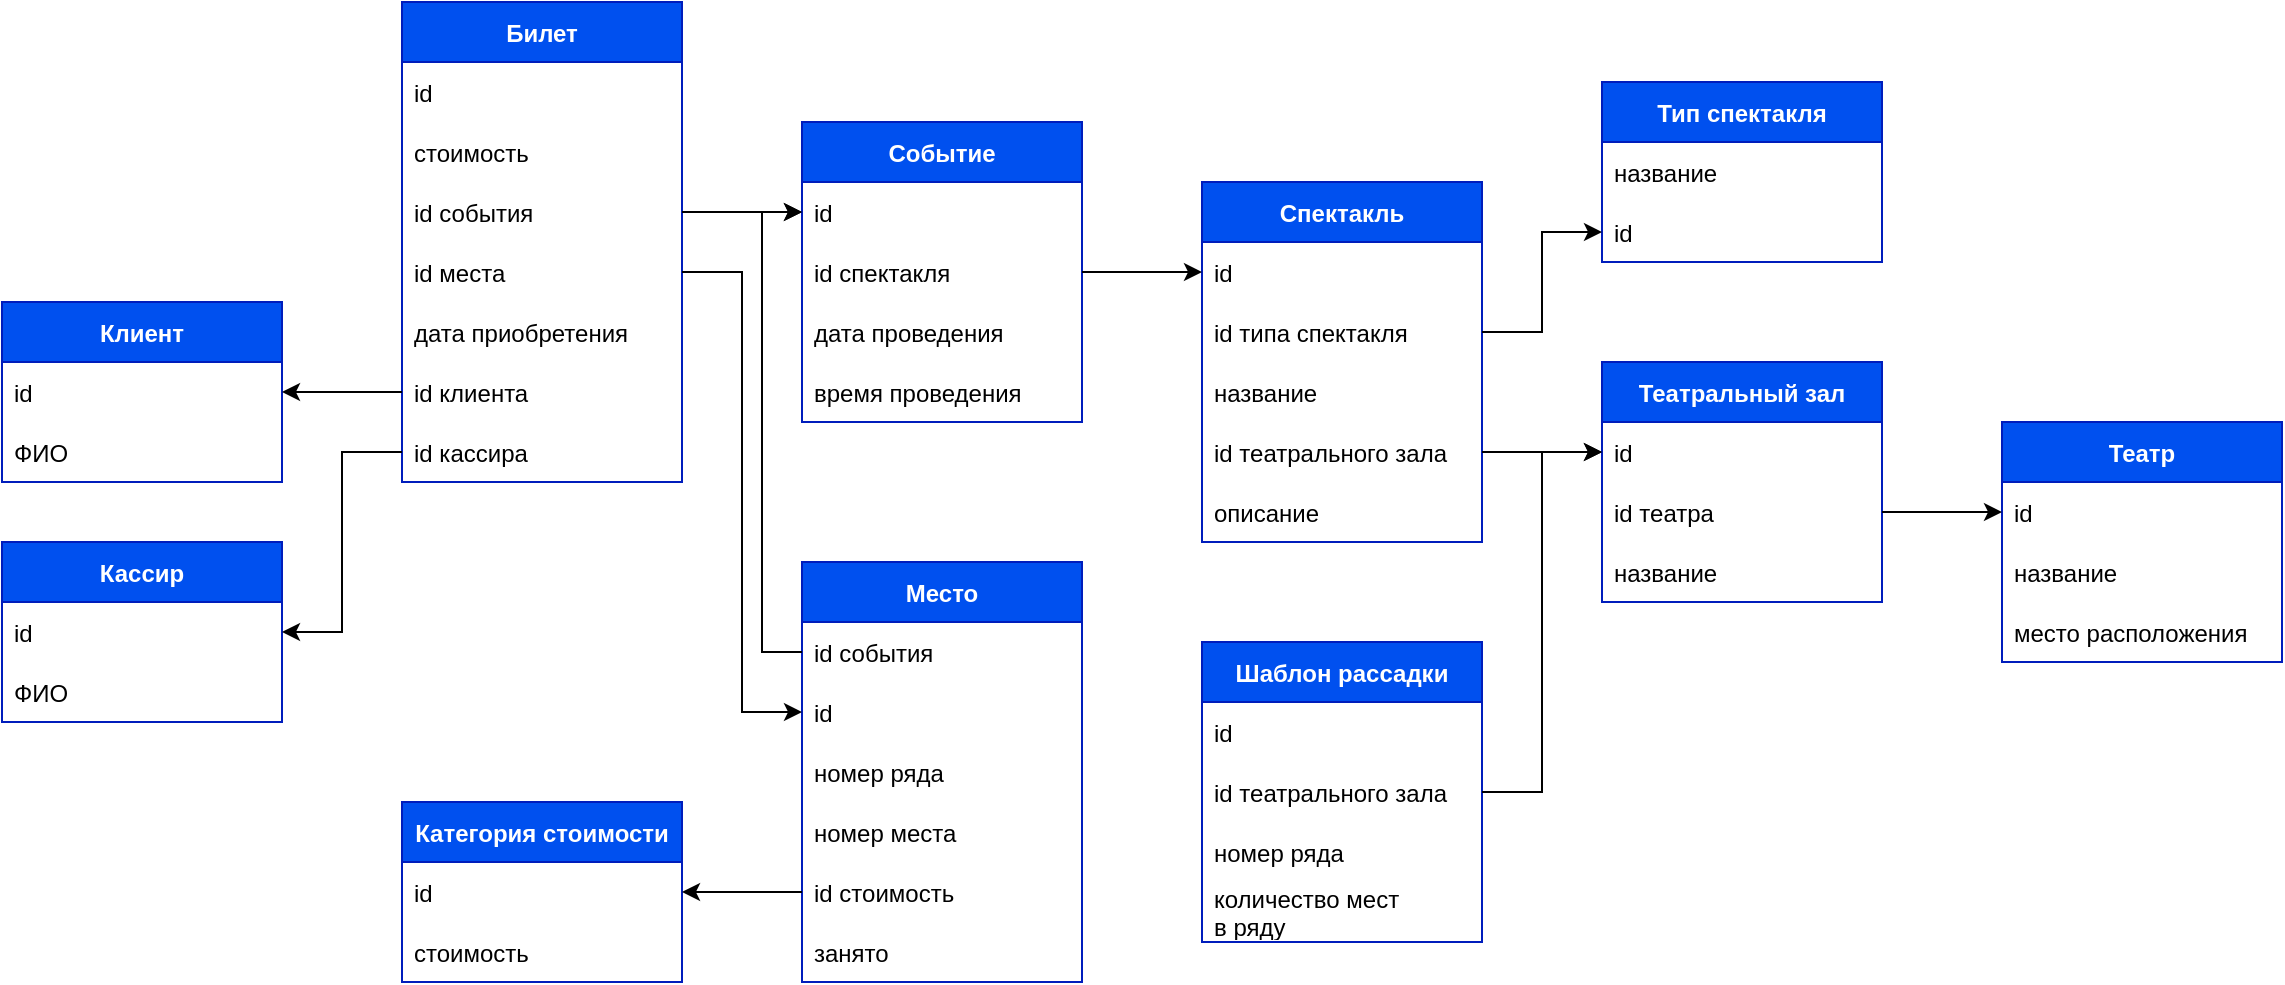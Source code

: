 <mxfile version="19.0.0" type="device"><diagram id="gNP2xzyPsT_2dnPpwgZR" name="Page-1"><mxGraphModel dx="1422" dy="736" grid="1" gridSize="10" guides="1" tooltips="1" connect="1" arrows="1" fold="1" page="1" pageScale="1" pageWidth="850" pageHeight="1100" math="0" shadow="0"><root><mxCell id="0"/><mxCell id="1" parent="0"/><mxCell id="uSF_EjLy_AAN-r5i-1au-14" value="Кассир" style="swimlane;fontStyle=1;childLayout=stackLayout;horizontal=1;startSize=30;horizontalStack=0;resizeParent=1;resizeParentMax=0;resizeLast=0;collapsible=1;marginBottom=0;fillColor=#0050ef;fontColor=#ffffff;strokeColor=#001DBC;fontSize=12;" vertex="1" parent="1"><mxGeometry x="40" y="310" width="140" height="90" as="geometry"/></mxCell><mxCell id="uSF_EjLy_AAN-r5i-1au-15" value="id" style="text;strokeColor=none;fillColor=none;align=left;verticalAlign=middle;spacingLeft=4;spacingRight=4;overflow=hidden;points=[[0,0.5],[1,0.5]];portConstraint=eastwest;rotatable=0;" vertex="1" parent="uSF_EjLy_AAN-r5i-1au-14"><mxGeometry y="30" width="140" height="30" as="geometry"/></mxCell><mxCell id="uSF_EjLy_AAN-r5i-1au-16" value="ФИО" style="text;strokeColor=none;fillColor=none;align=left;verticalAlign=middle;spacingLeft=4;spacingRight=4;overflow=hidden;points=[[0,0.5],[1,0.5]];portConstraint=eastwest;rotatable=0;" vertex="1" parent="uSF_EjLy_AAN-r5i-1au-14"><mxGeometry y="60" width="140" height="30" as="geometry"/></mxCell><mxCell id="uSF_EjLy_AAN-r5i-1au-18" value="Театр" style="swimlane;fontStyle=1;childLayout=stackLayout;horizontal=1;startSize=30;horizontalStack=0;resizeParent=1;resizeParentMax=0;resizeLast=0;collapsible=1;marginBottom=0;fillColor=#0050ef;fontColor=#ffffff;strokeColor=#001DBC;fontSize=12;" vertex="1" parent="1"><mxGeometry x="1040" y="250" width="140" height="120" as="geometry"/></mxCell><mxCell id="uSF_EjLy_AAN-r5i-1au-19" value="id" style="text;strokeColor=none;fillColor=none;align=left;verticalAlign=middle;spacingLeft=4;spacingRight=4;overflow=hidden;points=[[0,0.5],[1,0.5]];portConstraint=eastwest;rotatable=0;" vertex="1" parent="uSF_EjLy_AAN-r5i-1au-18"><mxGeometry y="30" width="140" height="30" as="geometry"/></mxCell><mxCell id="uSF_EjLy_AAN-r5i-1au-20" value="название" style="text;strokeColor=none;fillColor=none;align=left;verticalAlign=middle;spacingLeft=4;spacingRight=4;overflow=hidden;points=[[0,0.5],[1,0.5]];portConstraint=eastwest;rotatable=0;" vertex="1" parent="uSF_EjLy_AAN-r5i-1au-18"><mxGeometry y="60" width="140" height="30" as="geometry"/></mxCell><mxCell id="uSF_EjLy_AAN-r5i-1au-22" value="место расположения" style="text;strokeColor=none;fillColor=none;align=left;verticalAlign=middle;spacingLeft=4;spacingRight=4;overflow=hidden;points=[[0,0.5],[1,0.5]];portConstraint=eastwest;rotatable=0;fontSize=12;" vertex="1" parent="uSF_EjLy_AAN-r5i-1au-18"><mxGeometry y="90" width="140" height="30" as="geometry"/></mxCell><mxCell id="uSF_EjLy_AAN-r5i-1au-23" value="Событие" style="swimlane;fontStyle=1;childLayout=stackLayout;horizontal=1;startSize=30;horizontalStack=0;resizeParent=1;resizeParentMax=0;resizeLast=0;collapsible=1;marginBottom=0;fillColor=#0050ef;fontColor=#ffffff;strokeColor=#001DBC;fontSize=12;" vertex="1" parent="1"><mxGeometry x="440" y="100" width="140" height="150" as="geometry"/></mxCell><mxCell id="uSF_EjLy_AAN-r5i-1au-24" value="id" style="text;strokeColor=none;fillColor=none;align=left;verticalAlign=middle;spacingLeft=4;spacingRight=4;overflow=hidden;points=[[0,0.5],[1,0.5]];portConstraint=eastwest;rotatable=0;" vertex="1" parent="uSF_EjLy_AAN-r5i-1au-23"><mxGeometry y="30" width="140" height="30" as="geometry"/></mxCell><mxCell id="uSF_EjLy_AAN-r5i-1au-25" value="id спектакля" style="text;strokeColor=none;fillColor=none;align=left;verticalAlign=middle;spacingLeft=4;spacingRight=4;overflow=hidden;points=[[0,0.5],[1,0.5]];portConstraint=eastwest;rotatable=0;" vertex="1" parent="uSF_EjLy_AAN-r5i-1au-23"><mxGeometry y="60" width="140" height="30" as="geometry"/></mxCell><mxCell id="uSF_EjLy_AAN-r5i-1au-26" value="дата проведения" style="text;strokeColor=none;fillColor=none;align=left;verticalAlign=middle;spacingLeft=4;spacingRight=4;overflow=hidden;points=[[0,0.5],[1,0.5]];portConstraint=eastwest;rotatable=0;fontSize=12;" vertex="1" parent="uSF_EjLy_AAN-r5i-1au-23"><mxGeometry y="90" width="140" height="30" as="geometry"/></mxCell><mxCell id="uSF_EjLy_AAN-r5i-1au-45" value="время проведения" style="text;strokeColor=none;fillColor=none;align=left;verticalAlign=middle;spacingLeft=4;spacingRight=4;overflow=hidden;points=[[0,0.5],[1,0.5]];portConstraint=eastwest;rotatable=0;fontSize=12;" vertex="1" parent="uSF_EjLy_AAN-r5i-1au-23"><mxGeometry y="120" width="140" height="30" as="geometry"/></mxCell><mxCell id="uSF_EjLy_AAN-r5i-1au-27" value="Билет" style="swimlane;fontStyle=1;childLayout=stackLayout;horizontal=1;startSize=30;horizontalStack=0;resizeParent=1;resizeParentMax=0;resizeLast=0;collapsible=1;marginBottom=0;fillColor=#0050ef;fontColor=#ffffff;strokeColor=#001DBC;fontSize=12;" vertex="1" parent="1"><mxGeometry x="240" y="40" width="140" height="240" as="geometry"/></mxCell><mxCell id="uSF_EjLy_AAN-r5i-1au-28" value="id" style="text;strokeColor=none;fillColor=none;align=left;verticalAlign=middle;spacingLeft=4;spacingRight=4;overflow=hidden;points=[[0,0.5],[1,0.5]];portConstraint=eastwest;rotatable=0;" vertex="1" parent="uSF_EjLy_AAN-r5i-1au-27"><mxGeometry y="30" width="140" height="30" as="geometry"/></mxCell><mxCell id="uSF_EjLy_AAN-r5i-1au-30" value="стоимость" style="text;strokeColor=none;fillColor=none;align=left;verticalAlign=middle;spacingLeft=4;spacingRight=4;overflow=hidden;points=[[0,0.5],[1,0.5]];portConstraint=eastwest;rotatable=0;fontSize=12;" vertex="1" parent="uSF_EjLy_AAN-r5i-1au-27"><mxGeometry y="60" width="140" height="30" as="geometry"/></mxCell><mxCell id="uSF_EjLy_AAN-r5i-1au-31" value="id события" style="text;strokeColor=none;fillColor=none;align=left;verticalAlign=middle;spacingLeft=4;spacingRight=4;overflow=hidden;points=[[0,0.5],[1,0.5]];portConstraint=eastwest;rotatable=0;fontSize=12;" vertex="1" parent="uSF_EjLy_AAN-r5i-1au-27"><mxGeometry y="90" width="140" height="30" as="geometry"/></mxCell><mxCell id="uSF_EjLy_AAN-r5i-1au-29" value="id места" style="text;strokeColor=none;fillColor=none;align=left;verticalAlign=middle;spacingLeft=4;spacingRight=4;overflow=hidden;points=[[0,0.5],[1,0.5]];portConstraint=eastwest;rotatable=0;" vertex="1" parent="uSF_EjLy_AAN-r5i-1au-27"><mxGeometry y="120" width="140" height="30" as="geometry"/></mxCell><mxCell id="uSF_EjLy_AAN-r5i-1au-32" value="дата приобретения" style="text;strokeColor=none;fillColor=none;align=left;verticalAlign=middle;spacingLeft=4;spacingRight=4;overflow=hidden;points=[[0,0.5],[1,0.5]];portConstraint=eastwest;rotatable=0;fontSize=12;" vertex="1" parent="uSF_EjLy_AAN-r5i-1au-27"><mxGeometry y="150" width="140" height="30" as="geometry"/></mxCell><mxCell id="uSF_EjLy_AAN-r5i-1au-33" value="id клиента" style="text;strokeColor=none;fillColor=none;align=left;verticalAlign=middle;spacingLeft=4;spacingRight=4;overflow=hidden;points=[[0,0.5],[1,0.5]];portConstraint=eastwest;rotatable=0;fontSize=12;" vertex="1" parent="uSF_EjLy_AAN-r5i-1au-27"><mxGeometry y="180" width="140" height="30" as="geometry"/></mxCell><mxCell id="uSF_EjLy_AAN-r5i-1au-34" value="id кассира" style="text;strokeColor=none;fillColor=none;align=left;verticalAlign=middle;spacingLeft=4;spacingRight=4;overflow=hidden;points=[[0,0.5],[1,0.5]];portConstraint=eastwest;rotatable=0;fontSize=12;" vertex="1" parent="uSF_EjLy_AAN-r5i-1au-27"><mxGeometry y="210" width="140" height="30" as="geometry"/></mxCell><mxCell id="uSF_EjLy_AAN-r5i-1au-35" value="Клиент" style="swimlane;fontStyle=1;childLayout=stackLayout;horizontal=1;startSize=30;horizontalStack=0;resizeParent=1;resizeParentMax=0;resizeLast=0;collapsible=1;marginBottom=0;fillColor=#0050ef;fontColor=#ffffff;strokeColor=#001DBC;fontSize=12;" vertex="1" parent="1"><mxGeometry x="40" y="190" width="140" height="90" as="geometry"/></mxCell><mxCell id="uSF_EjLy_AAN-r5i-1au-36" value="id" style="text;strokeColor=none;fillColor=none;align=left;verticalAlign=middle;spacingLeft=4;spacingRight=4;overflow=hidden;points=[[0,0.5],[1,0.5]];portConstraint=eastwest;rotatable=0;" vertex="1" parent="uSF_EjLy_AAN-r5i-1au-35"><mxGeometry y="30" width="140" height="30" as="geometry"/></mxCell><mxCell id="uSF_EjLy_AAN-r5i-1au-37" value="ФИО" style="text;strokeColor=none;fillColor=none;align=left;verticalAlign=middle;spacingLeft=4;spacingRight=4;overflow=hidden;points=[[0,0.5],[1,0.5]];portConstraint=eastwest;rotatable=0;" vertex="1" parent="uSF_EjLy_AAN-r5i-1au-35"><mxGeometry y="60" width="140" height="30" as="geometry"/></mxCell><mxCell id="uSF_EjLy_AAN-r5i-1au-41" value="Спектакль" style="swimlane;fontStyle=1;childLayout=stackLayout;horizontal=1;startSize=30;horizontalStack=0;resizeParent=1;resizeParentMax=0;resizeLast=0;collapsible=1;marginBottom=0;fillColor=#0050ef;fontColor=#ffffff;strokeColor=#001DBC;fontSize=12;" vertex="1" parent="1"><mxGeometry x="640" y="130" width="140" height="180" as="geometry"/></mxCell><mxCell id="uSF_EjLy_AAN-r5i-1au-42" value="id" style="text;strokeColor=none;fillColor=none;align=left;verticalAlign=middle;spacingLeft=4;spacingRight=4;overflow=hidden;points=[[0,0.5],[1,0.5]];portConstraint=eastwest;rotatable=0;" vertex="1" parent="uSF_EjLy_AAN-r5i-1au-41"><mxGeometry y="30" width="140" height="30" as="geometry"/></mxCell><mxCell id="uSF_EjLy_AAN-r5i-1au-65" value="id типа спектакля" style="text;strokeColor=none;fillColor=none;align=left;verticalAlign=middle;spacingLeft=4;spacingRight=4;overflow=hidden;points=[[0,0.5],[1,0.5]];portConstraint=eastwest;rotatable=0;fontSize=12;" vertex="1" parent="uSF_EjLy_AAN-r5i-1au-41"><mxGeometry y="60" width="140" height="30" as="geometry"/></mxCell><mxCell id="uSF_EjLy_AAN-r5i-1au-43" value="название" style="text;strokeColor=none;fillColor=none;align=left;verticalAlign=middle;spacingLeft=4;spacingRight=4;overflow=hidden;points=[[0,0.5],[1,0.5]];portConstraint=eastwest;rotatable=0;" vertex="1" parent="uSF_EjLy_AAN-r5i-1au-41"><mxGeometry y="90" width="140" height="30" as="geometry"/></mxCell><mxCell id="uSF_EjLy_AAN-r5i-1au-44" value="id театрального зала" style="text;strokeColor=none;fillColor=none;align=left;verticalAlign=middle;spacingLeft=4;spacingRight=4;overflow=hidden;points=[[0,0.5],[1,0.5]];portConstraint=eastwest;rotatable=0;fontSize=12;" vertex="1" parent="uSF_EjLy_AAN-r5i-1au-41"><mxGeometry y="120" width="140" height="30" as="geometry"/></mxCell><mxCell id="uSF_EjLy_AAN-r5i-1au-64" value="описание" style="text;strokeColor=none;fillColor=none;align=left;verticalAlign=middle;spacingLeft=4;spacingRight=4;overflow=hidden;points=[[0,0.5],[1,0.5]];portConstraint=eastwest;rotatable=0;fontSize=12;" vertex="1" parent="uSF_EjLy_AAN-r5i-1au-41"><mxGeometry y="150" width="140" height="30" as="geometry"/></mxCell><mxCell id="uSF_EjLy_AAN-r5i-1au-46" style="edgeStyle=orthogonalEdgeStyle;rounded=0;orthogonalLoop=1;jettySize=auto;html=1;entryX=0;entryY=0.5;entryDx=0;entryDy=0;fontSize=12;" edge="1" parent="1" source="uSF_EjLy_AAN-r5i-1au-31" target="uSF_EjLy_AAN-r5i-1au-24"><mxGeometry relative="1" as="geometry"/></mxCell><mxCell id="uSF_EjLy_AAN-r5i-1au-47" style="edgeStyle=orthogonalEdgeStyle;rounded=0;orthogonalLoop=1;jettySize=auto;html=1;entryX=0;entryY=0.5;entryDx=0;entryDy=0;fontSize=12;" edge="1" parent="1" source="uSF_EjLy_AAN-r5i-1au-25" target="uSF_EjLy_AAN-r5i-1au-42"><mxGeometry relative="1" as="geometry"/></mxCell><mxCell id="uSF_EjLy_AAN-r5i-1au-49" style="edgeStyle=orthogonalEdgeStyle;rounded=0;orthogonalLoop=1;jettySize=auto;html=1;entryX=1;entryY=0.5;entryDx=0;entryDy=0;fontSize=12;" edge="1" parent="1" source="uSF_EjLy_AAN-r5i-1au-33" target="uSF_EjLy_AAN-r5i-1au-36"><mxGeometry relative="1" as="geometry"/></mxCell><mxCell id="uSF_EjLy_AAN-r5i-1au-50" style="edgeStyle=orthogonalEdgeStyle;rounded=0;orthogonalLoop=1;jettySize=auto;html=1;entryX=1;entryY=0.5;entryDx=0;entryDy=0;fontSize=12;" edge="1" parent="1" source="uSF_EjLy_AAN-r5i-1au-34" target="uSF_EjLy_AAN-r5i-1au-15"><mxGeometry relative="1" as="geometry"/></mxCell><mxCell id="uSF_EjLy_AAN-r5i-1au-51" value="Театральный зал" style="swimlane;fontStyle=1;childLayout=stackLayout;horizontal=1;startSize=30;horizontalStack=0;resizeParent=1;resizeParentMax=0;resizeLast=0;collapsible=1;marginBottom=0;fillColor=#0050ef;fontColor=#ffffff;strokeColor=#001DBC;fontSize=12;" vertex="1" parent="1"><mxGeometry x="840" y="220" width="140" height="120" as="geometry"/></mxCell><mxCell id="uSF_EjLy_AAN-r5i-1au-52" value="id" style="text;strokeColor=none;fillColor=none;align=left;verticalAlign=middle;spacingLeft=4;spacingRight=4;overflow=hidden;points=[[0,0.5],[1,0.5]];portConstraint=eastwest;rotatable=0;" vertex="1" parent="uSF_EjLy_AAN-r5i-1au-51"><mxGeometry y="30" width="140" height="30" as="geometry"/></mxCell><mxCell id="uSF_EjLy_AAN-r5i-1au-53" value="id театра" style="text;strokeColor=none;fillColor=none;align=left;verticalAlign=middle;spacingLeft=4;spacingRight=4;overflow=hidden;points=[[0,0.5],[1,0.5]];portConstraint=eastwest;rotatable=0;" vertex="1" parent="uSF_EjLy_AAN-r5i-1au-51"><mxGeometry y="60" width="140" height="30" as="geometry"/></mxCell><mxCell id="uSF_EjLy_AAN-r5i-1au-63" value="название" style="text;strokeColor=none;fillColor=none;align=left;verticalAlign=middle;spacingLeft=4;spacingRight=4;overflow=hidden;points=[[0,0.5],[1,0.5]];portConstraint=eastwest;rotatable=0;fontSize=12;" vertex="1" parent="uSF_EjLy_AAN-r5i-1au-51"><mxGeometry y="90" width="140" height="30" as="geometry"/></mxCell><mxCell id="uSF_EjLy_AAN-r5i-1au-56" style="edgeStyle=orthogonalEdgeStyle;rounded=0;orthogonalLoop=1;jettySize=auto;html=1;fontSize=12;" edge="1" parent="1" source="uSF_EjLy_AAN-r5i-1au-44" target="uSF_EjLy_AAN-r5i-1au-52"><mxGeometry relative="1" as="geometry"/></mxCell><mxCell id="uSF_EjLy_AAN-r5i-1au-57" style="edgeStyle=orthogonalEdgeStyle;rounded=0;orthogonalLoop=1;jettySize=auto;html=1;entryX=0;entryY=0.5;entryDx=0;entryDy=0;fontSize=12;" edge="1" parent="1" source="uSF_EjLy_AAN-r5i-1au-53" target="uSF_EjLy_AAN-r5i-1au-19"><mxGeometry relative="1" as="geometry"/></mxCell><mxCell id="uSF_EjLy_AAN-r5i-1au-58" value="Шаблон рассадки" style="swimlane;fontStyle=1;childLayout=stackLayout;horizontal=1;startSize=30;horizontalStack=0;resizeParent=1;resizeParentMax=0;resizeLast=0;collapsible=1;marginBottom=0;fillColor=#0050ef;fontColor=#ffffff;strokeColor=#001DBC;fontSize=12;" vertex="1" parent="1"><mxGeometry x="640" y="360" width="140" height="150" as="geometry"/></mxCell><mxCell id="uSF_EjLy_AAN-r5i-1au-59" value="id" style="text;strokeColor=none;fillColor=none;align=left;verticalAlign=middle;spacingLeft=4;spacingRight=4;overflow=hidden;points=[[0,0.5],[1,0.5]];portConstraint=eastwest;rotatable=0;" vertex="1" parent="uSF_EjLy_AAN-r5i-1au-58"><mxGeometry y="30" width="140" height="30" as="geometry"/></mxCell><mxCell id="uSF_EjLy_AAN-r5i-1au-60" value="id театрального зала" style="text;strokeColor=none;fillColor=none;align=left;verticalAlign=middle;spacingLeft=4;spacingRight=4;overflow=hidden;points=[[0,0.5],[1,0.5]];portConstraint=eastwest;rotatable=0;" vertex="1" parent="uSF_EjLy_AAN-r5i-1au-58"><mxGeometry y="60" width="140" height="30" as="geometry"/></mxCell><mxCell id="uSF_EjLy_AAN-r5i-1au-72" value="номер ряда" style="text;strokeColor=none;fillColor=none;align=left;verticalAlign=middle;spacingLeft=4;spacingRight=4;overflow=hidden;points=[[0,0.5],[1,0.5]];portConstraint=eastwest;rotatable=0;fontSize=12;" vertex="1" parent="uSF_EjLy_AAN-r5i-1au-58"><mxGeometry y="90" width="140" height="30" as="geometry"/></mxCell><mxCell id="uSF_EjLy_AAN-r5i-1au-73" value="количество мест&#10;в ряду" style="text;strokeColor=none;fillColor=none;align=left;verticalAlign=middle;spacingLeft=4;spacingRight=4;overflow=hidden;points=[[0,0.5],[1,0.5]];portConstraint=eastwest;rotatable=0;fontSize=12;" vertex="1" parent="uSF_EjLy_AAN-r5i-1au-58"><mxGeometry y="120" width="140" height="30" as="geometry"/></mxCell><mxCell id="uSF_EjLy_AAN-r5i-1au-66" value="Тип спектакля" style="swimlane;fontStyle=1;childLayout=stackLayout;horizontal=1;startSize=30;horizontalStack=0;resizeParent=1;resizeParentMax=0;resizeLast=0;collapsible=1;marginBottom=0;fillColor=#0050ef;fontColor=#ffffff;strokeColor=#001DBC;fontSize=12;" vertex="1" parent="1"><mxGeometry x="840" y="80" width="140" height="90" as="geometry"/></mxCell><mxCell id="uSF_EjLy_AAN-r5i-1au-68" value="название" style="text;strokeColor=none;fillColor=none;align=left;verticalAlign=middle;spacingLeft=4;spacingRight=4;overflow=hidden;points=[[0,0.5],[1,0.5]];portConstraint=eastwest;rotatable=0;" vertex="1" parent="uSF_EjLy_AAN-r5i-1au-66"><mxGeometry y="30" width="140" height="30" as="geometry"/></mxCell><mxCell id="uSF_EjLy_AAN-r5i-1au-67" value="id" style="text;strokeColor=none;fillColor=none;align=left;verticalAlign=middle;spacingLeft=4;spacingRight=4;overflow=hidden;points=[[0,0.5],[1,0.5]];portConstraint=eastwest;rotatable=0;" vertex="1" parent="uSF_EjLy_AAN-r5i-1au-66"><mxGeometry y="60" width="140" height="30" as="geometry"/></mxCell><mxCell id="uSF_EjLy_AAN-r5i-1au-69" style="edgeStyle=orthogonalEdgeStyle;rounded=0;orthogonalLoop=1;jettySize=auto;html=1;entryX=0;entryY=0.5;entryDx=0;entryDy=0;fontSize=12;" edge="1" parent="1" source="uSF_EjLy_AAN-r5i-1au-65" target="uSF_EjLy_AAN-r5i-1au-67"><mxGeometry relative="1" as="geometry"/></mxCell><mxCell id="uSF_EjLy_AAN-r5i-1au-71" style="edgeStyle=orthogonalEdgeStyle;rounded=0;orthogonalLoop=1;jettySize=auto;html=1;entryX=0;entryY=0.5;entryDx=0;entryDy=0;fontSize=12;" edge="1" parent="1" source="uSF_EjLy_AAN-r5i-1au-60" target="uSF_EjLy_AAN-r5i-1au-52"><mxGeometry relative="1" as="geometry"/></mxCell><mxCell id="uSF_EjLy_AAN-r5i-1au-74" value="Место" style="swimlane;fontStyle=1;childLayout=stackLayout;horizontal=1;startSize=30;horizontalStack=0;resizeParent=1;resizeParentMax=0;resizeLast=0;collapsible=1;marginBottom=0;fillColor=#0050ef;fontColor=#ffffff;strokeColor=#001DBC;fontSize=12;" vertex="1" parent="1"><mxGeometry x="440" y="320" width="140" height="210" as="geometry"/></mxCell><mxCell id="uSF_EjLy_AAN-r5i-1au-76" value="id события" style="text;strokeColor=none;fillColor=none;align=left;verticalAlign=middle;spacingLeft=4;spacingRight=4;overflow=hidden;points=[[0,0.5],[1,0.5]];portConstraint=eastwest;rotatable=0;" vertex="1" parent="uSF_EjLy_AAN-r5i-1au-74"><mxGeometry y="30" width="140" height="30" as="geometry"/></mxCell><mxCell id="uSF_EjLy_AAN-r5i-1au-75" value="id" style="text;strokeColor=none;fillColor=none;align=left;verticalAlign=middle;spacingLeft=4;spacingRight=4;overflow=hidden;points=[[0,0.5],[1,0.5]];portConstraint=eastwest;rotatable=0;" vertex="1" parent="uSF_EjLy_AAN-r5i-1au-74"><mxGeometry y="60" width="140" height="30" as="geometry"/></mxCell><mxCell id="uSF_EjLy_AAN-r5i-1au-77" value="номер ряда" style="text;strokeColor=none;fillColor=none;align=left;verticalAlign=middle;spacingLeft=4;spacingRight=4;overflow=hidden;points=[[0,0.5],[1,0.5]];portConstraint=eastwest;rotatable=0;fontSize=12;" vertex="1" parent="uSF_EjLy_AAN-r5i-1au-74"><mxGeometry y="90" width="140" height="30" as="geometry"/></mxCell><mxCell id="uSF_EjLy_AAN-r5i-1au-78" value="номер места" style="text;strokeColor=none;fillColor=none;align=left;verticalAlign=middle;spacingLeft=4;spacingRight=4;overflow=hidden;points=[[0,0.5],[1,0.5]];portConstraint=eastwest;rotatable=0;fontSize=12;" vertex="1" parent="uSF_EjLy_AAN-r5i-1au-74"><mxGeometry y="120" width="140" height="30" as="geometry"/></mxCell><mxCell id="uSF_EjLy_AAN-r5i-1au-87" value="id стоимость" style="text;strokeColor=none;fillColor=none;align=left;verticalAlign=middle;spacingLeft=4;spacingRight=4;overflow=hidden;points=[[0,0.5],[1,0.5]];portConstraint=eastwest;rotatable=0;fontSize=12;" vertex="1" parent="uSF_EjLy_AAN-r5i-1au-74"><mxGeometry y="150" width="140" height="30" as="geometry"/></mxCell><mxCell id="uSF_EjLy_AAN-r5i-1au-89" value="занято" style="text;strokeColor=none;fillColor=none;align=left;verticalAlign=middle;spacingLeft=4;spacingRight=4;overflow=hidden;points=[[0,0.5],[1,0.5]];portConstraint=eastwest;rotatable=0;fontSize=12;" vertex="1" parent="uSF_EjLy_AAN-r5i-1au-74"><mxGeometry y="180" width="140" height="30" as="geometry"/></mxCell><mxCell id="uSF_EjLy_AAN-r5i-1au-80" style="edgeStyle=orthogonalEdgeStyle;rounded=0;orthogonalLoop=1;jettySize=auto;html=1;entryX=0;entryY=0.5;entryDx=0;entryDy=0;fontSize=12;" edge="1" parent="1" source="uSF_EjLy_AAN-r5i-1au-76" target="uSF_EjLy_AAN-r5i-1au-24"><mxGeometry relative="1" as="geometry"/></mxCell><mxCell id="uSF_EjLy_AAN-r5i-1au-81" style="edgeStyle=orthogonalEdgeStyle;rounded=0;orthogonalLoop=1;jettySize=auto;html=1;entryX=0;entryY=0.5;entryDx=0;entryDy=0;fontSize=12;" edge="1" parent="1" source="uSF_EjLy_AAN-r5i-1au-29" target="uSF_EjLy_AAN-r5i-1au-75"><mxGeometry relative="1" as="geometry"/></mxCell><mxCell id="uSF_EjLy_AAN-r5i-1au-82" value="Категория стоимости" style="swimlane;fontStyle=1;childLayout=stackLayout;horizontal=1;startSize=30;horizontalStack=0;resizeParent=1;resizeParentMax=0;resizeLast=0;collapsible=1;marginBottom=0;fillColor=#0050ef;fontColor=#ffffff;strokeColor=#001DBC;fontSize=12;" vertex="1" parent="1"><mxGeometry x="240" y="440" width="140" height="90" as="geometry"/></mxCell><mxCell id="uSF_EjLy_AAN-r5i-1au-84" value="id" style="text;strokeColor=none;fillColor=none;align=left;verticalAlign=middle;spacingLeft=4;spacingRight=4;overflow=hidden;points=[[0,0.5],[1,0.5]];portConstraint=eastwest;rotatable=0;" vertex="1" parent="uSF_EjLy_AAN-r5i-1au-82"><mxGeometry y="30" width="140" height="30" as="geometry"/></mxCell><mxCell id="uSF_EjLy_AAN-r5i-1au-85" value="стоимость" style="text;strokeColor=none;fillColor=none;align=left;verticalAlign=middle;spacingLeft=4;spacingRight=4;overflow=hidden;points=[[0,0.5],[1,0.5]];portConstraint=eastwest;rotatable=0;fontSize=12;" vertex="1" parent="uSF_EjLy_AAN-r5i-1au-82"><mxGeometry y="60" width="140" height="30" as="geometry"/></mxCell><mxCell id="uSF_EjLy_AAN-r5i-1au-88" style="edgeStyle=orthogonalEdgeStyle;rounded=0;orthogonalLoop=1;jettySize=auto;html=1;entryX=1;entryY=0.5;entryDx=0;entryDy=0;fontSize=12;" edge="1" parent="1" source="uSF_EjLy_AAN-r5i-1au-87" target="uSF_EjLy_AAN-r5i-1au-84"><mxGeometry relative="1" as="geometry"/></mxCell></root></mxGraphModel></diagram></mxfile>